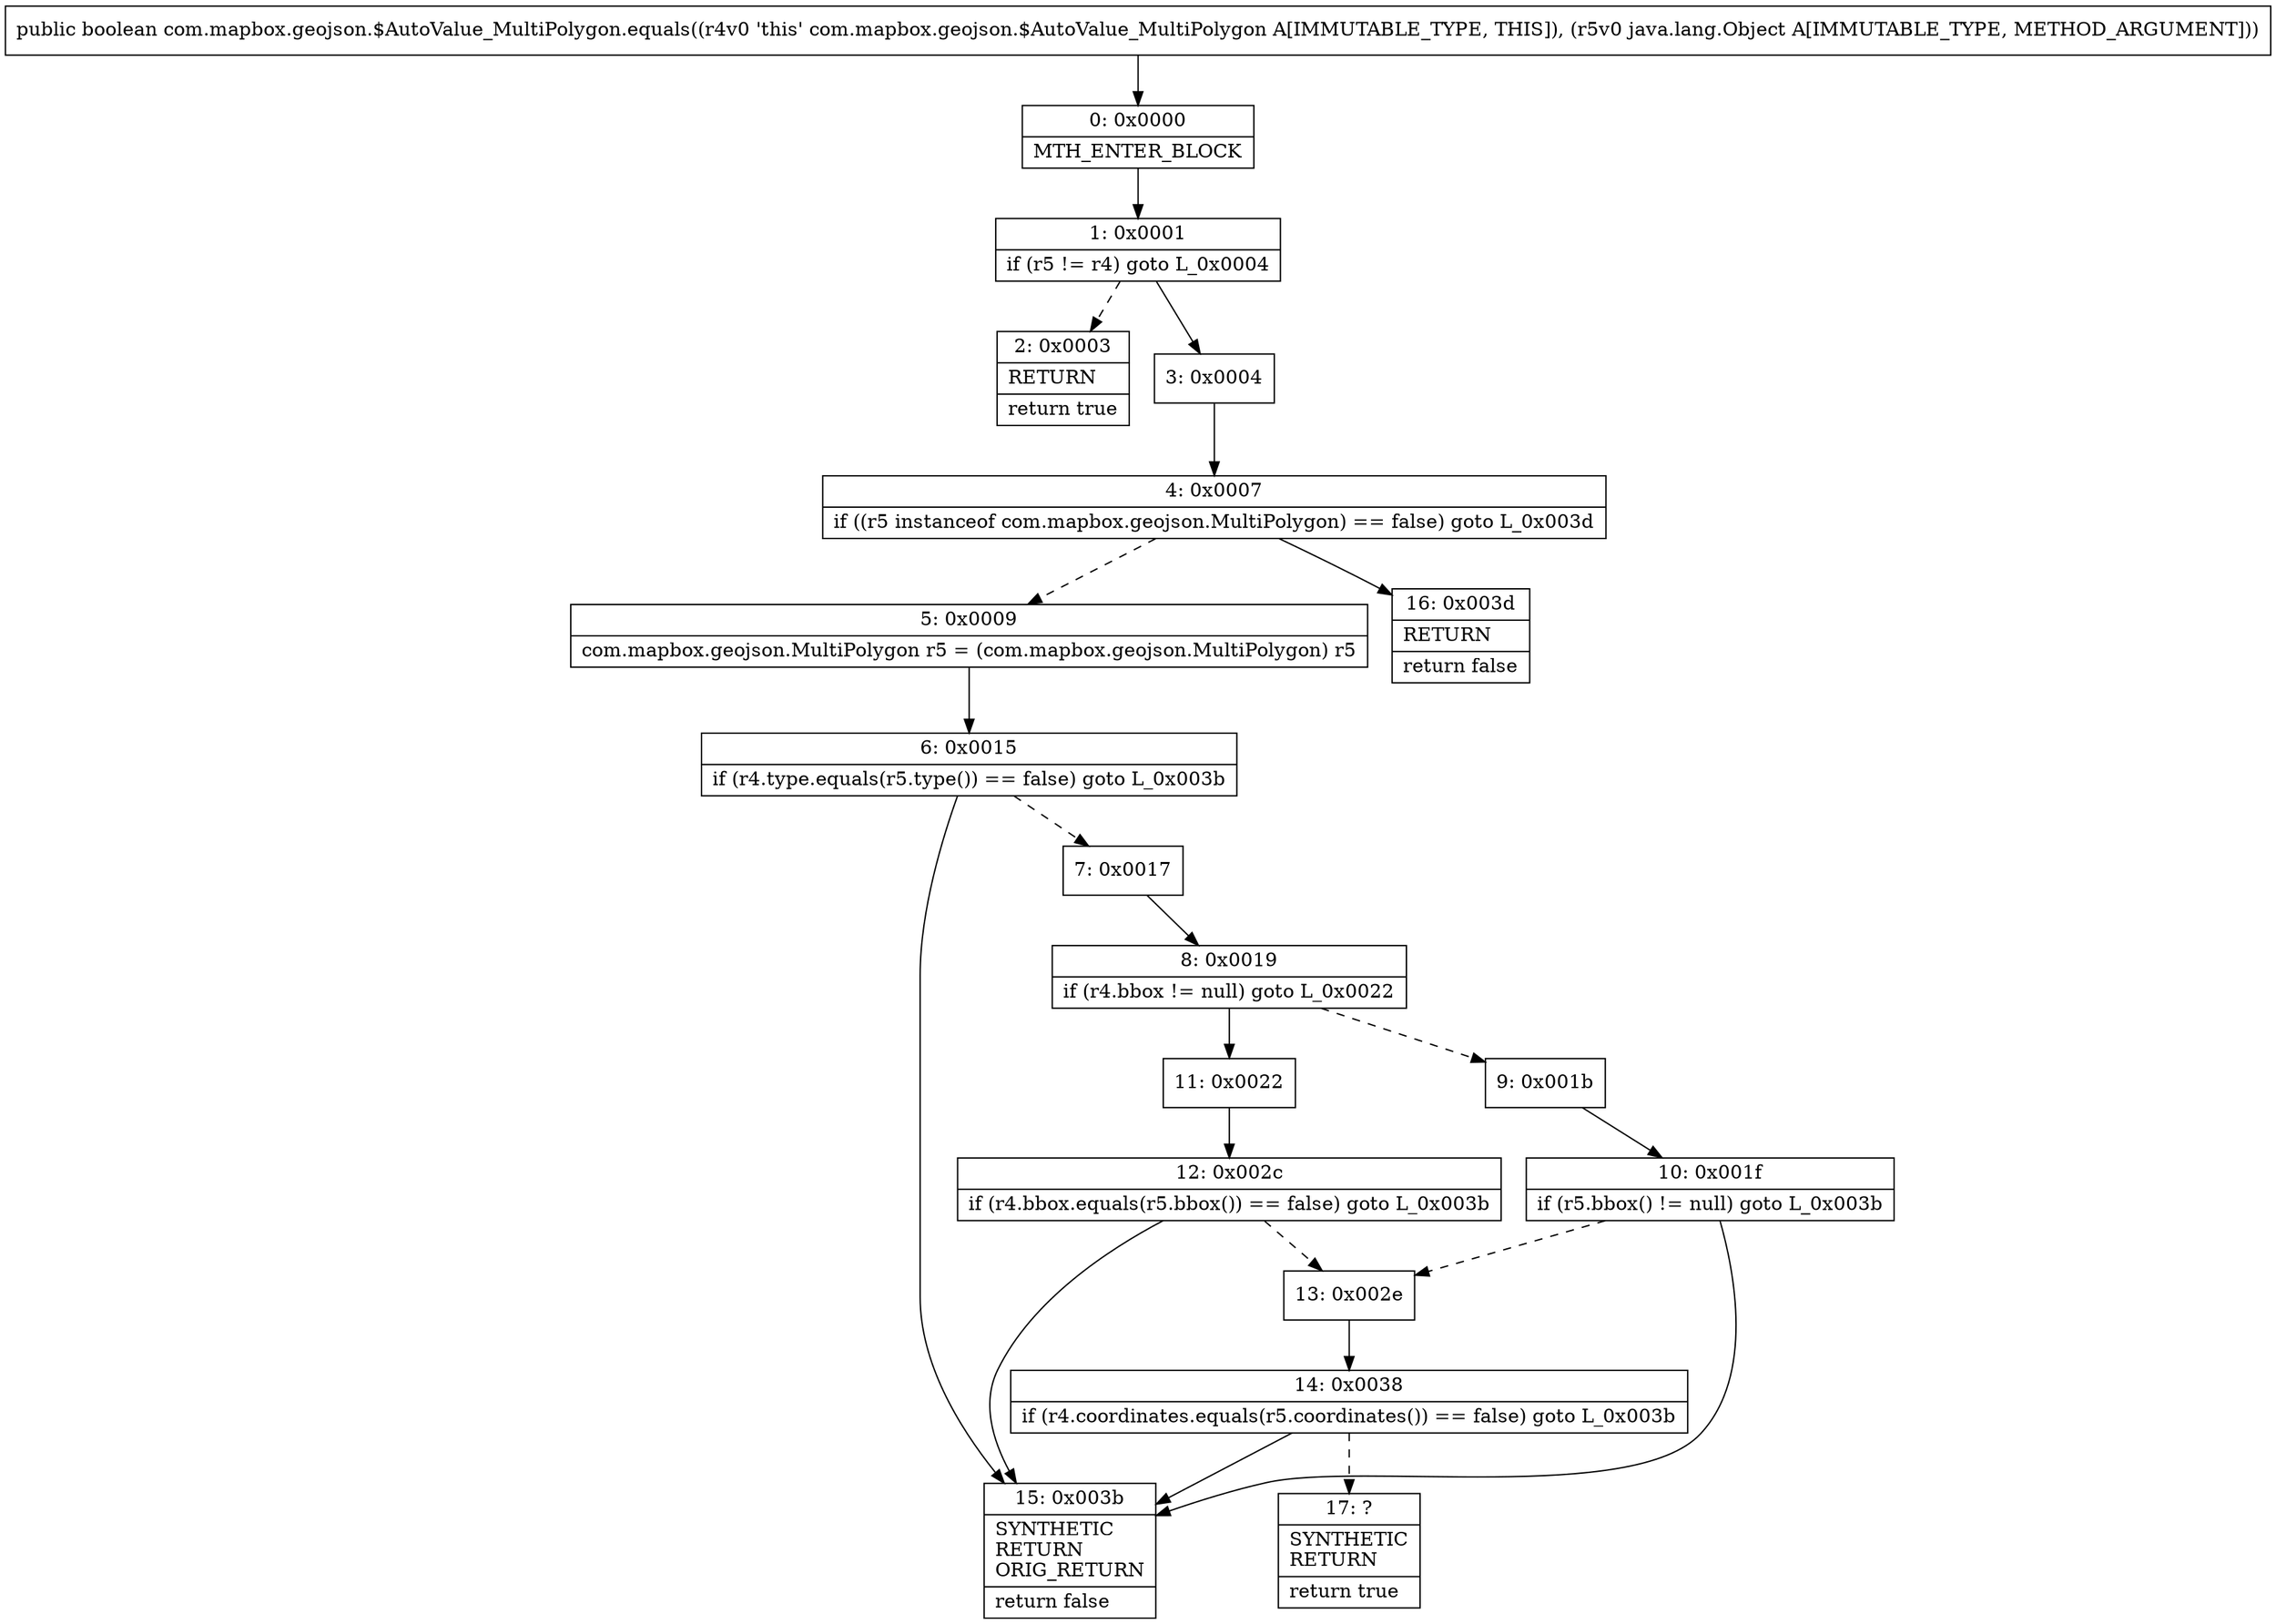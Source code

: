 digraph "CFG forcom.mapbox.geojson.$AutoValue_MultiPolygon.equals(Ljava\/lang\/Object;)Z" {
Node_0 [shape=record,label="{0\:\ 0x0000|MTH_ENTER_BLOCK\l}"];
Node_1 [shape=record,label="{1\:\ 0x0001|if (r5 != r4) goto L_0x0004\l}"];
Node_2 [shape=record,label="{2\:\ 0x0003|RETURN\l|return true\l}"];
Node_3 [shape=record,label="{3\:\ 0x0004}"];
Node_4 [shape=record,label="{4\:\ 0x0007|if ((r5 instanceof com.mapbox.geojson.MultiPolygon) == false) goto L_0x003d\l}"];
Node_5 [shape=record,label="{5\:\ 0x0009|com.mapbox.geojson.MultiPolygon r5 = (com.mapbox.geojson.MultiPolygon) r5\l}"];
Node_6 [shape=record,label="{6\:\ 0x0015|if (r4.type.equals(r5.type()) == false) goto L_0x003b\l}"];
Node_7 [shape=record,label="{7\:\ 0x0017}"];
Node_8 [shape=record,label="{8\:\ 0x0019|if (r4.bbox != null) goto L_0x0022\l}"];
Node_9 [shape=record,label="{9\:\ 0x001b}"];
Node_10 [shape=record,label="{10\:\ 0x001f|if (r5.bbox() != null) goto L_0x003b\l}"];
Node_11 [shape=record,label="{11\:\ 0x0022}"];
Node_12 [shape=record,label="{12\:\ 0x002c|if (r4.bbox.equals(r5.bbox()) == false) goto L_0x003b\l}"];
Node_13 [shape=record,label="{13\:\ 0x002e}"];
Node_14 [shape=record,label="{14\:\ 0x0038|if (r4.coordinates.equals(r5.coordinates()) == false) goto L_0x003b\l}"];
Node_15 [shape=record,label="{15\:\ 0x003b|SYNTHETIC\lRETURN\lORIG_RETURN\l|return false\l}"];
Node_16 [shape=record,label="{16\:\ 0x003d|RETURN\l|return false\l}"];
Node_17 [shape=record,label="{17\:\ ?|SYNTHETIC\lRETURN\l|return true\l}"];
MethodNode[shape=record,label="{public boolean com.mapbox.geojson.$AutoValue_MultiPolygon.equals((r4v0 'this' com.mapbox.geojson.$AutoValue_MultiPolygon A[IMMUTABLE_TYPE, THIS]), (r5v0 java.lang.Object A[IMMUTABLE_TYPE, METHOD_ARGUMENT])) }"];
MethodNode -> Node_0;
Node_0 -> Node_1;
Node_1 -> Node_2[style=dashed];
Node_1 -> Node_3;
Node_3 -> Node_4;
Node_4 -> Node_5[style=dashed];
Node_4 -> Node_16;
Node_5 -> Node_6;
Node_6 -> Node_7[style=dashed];
Node_6 -> Node_15;
Node_7 -> Node_8;
Node_8 -> Node_9[style=dashed];
Node_8 -> Node_11;
Node_9 -> Node_10;
Node_10 -> Node_15;
Node_10 -> Node_13[style=dashed];
Node_11 -> Node_12;
Node_12 -> Node_13[style=dashed];
Node_12 -> Node_15;
Node_13 -> Node_14;
Node_14 -> Node_15;
Node_14 -> Node_17[style=dashed];
}


